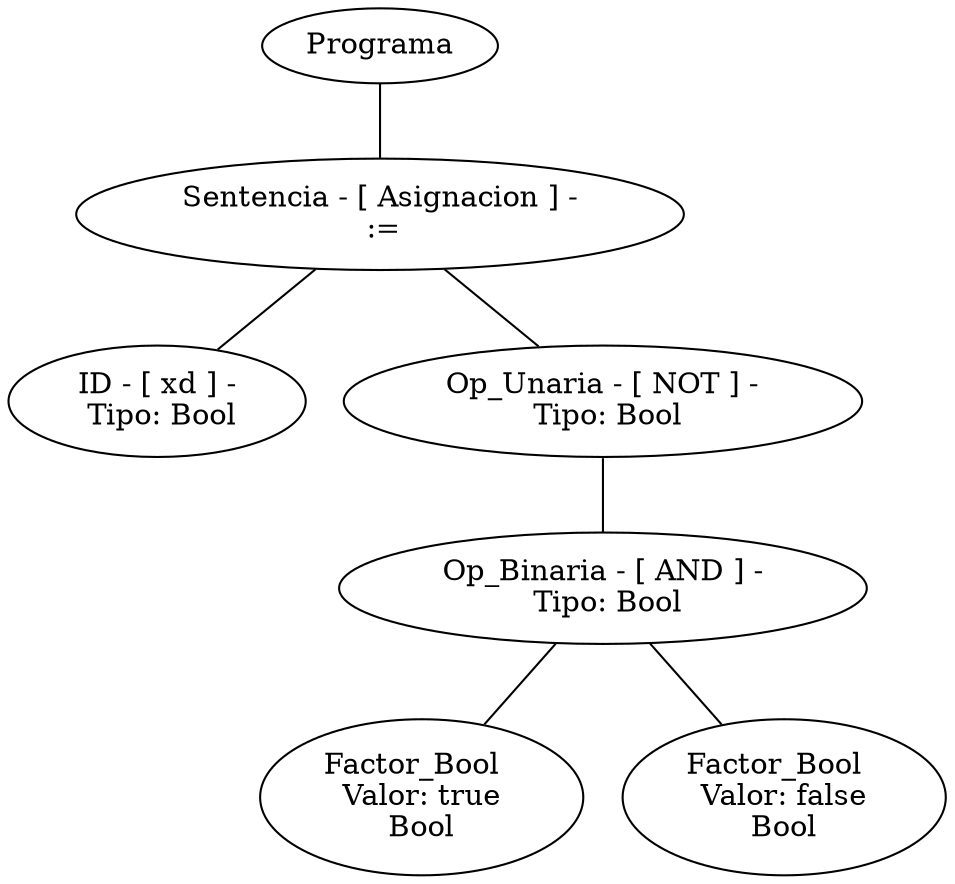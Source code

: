 graph G {nodo_programa[label="Programa"]
nodo_323739041[label="Sentencia - [ Asignacion ] -
 :="]
nodo_programa--nodo_323739041
nodo_617944730[label=" ID - [ xd ] - 
 Tipo: Bool"]
nodo_323739041--nodo_617944730
nodo_1056789026[label=" Op_Unaria - [ NOT ] - 
 Tipo: Bool"]
nodo_323739041--nodo_1056789026
nodo_254720014[label=" Op_Binaria - [ AND ] - 
 Tipo: Bool"]
nodo_1056789026--nodo_254720014
nodo_574749535[label="Factor_Bool  
 Valor: true 
Bool"]
nodo_254720014--nodo_574749535
nodo_261643263[label="Factor_Bool  
 Valor: false 
Bool"]
nodo_254720014--nodo_261643263
}
